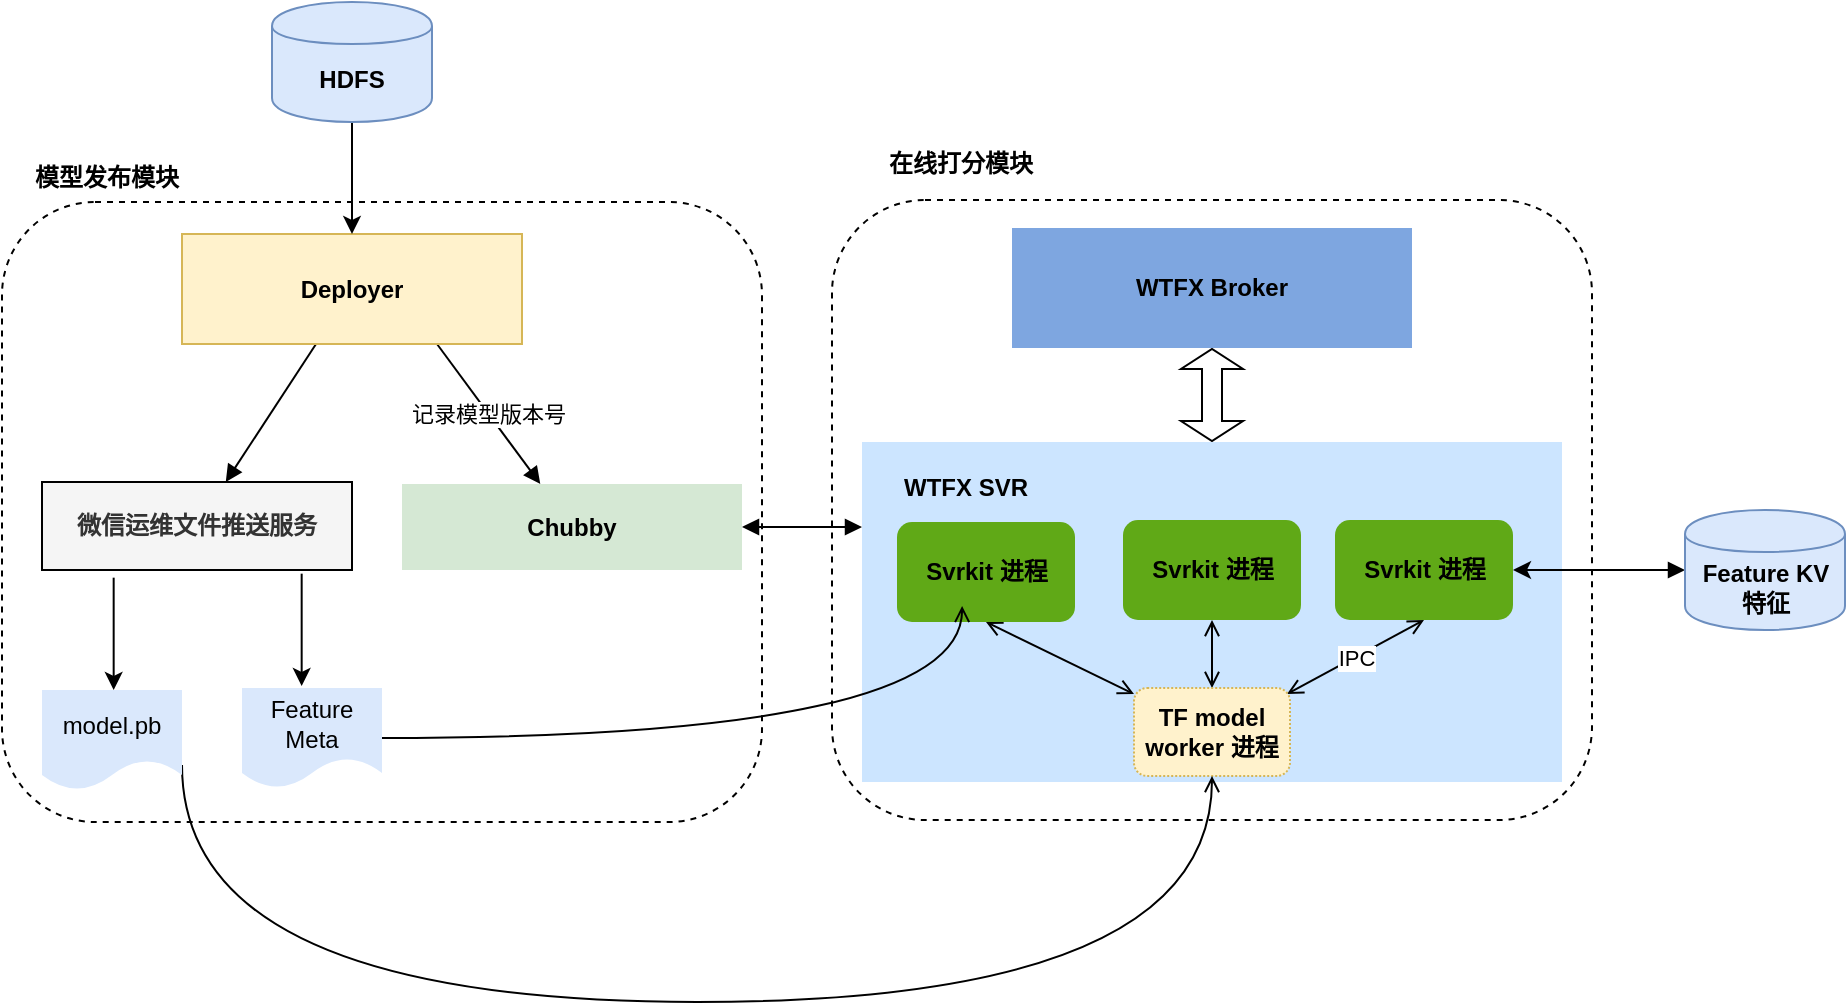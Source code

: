 <mxfile version="12.2.0" type="github" pages="1">
  <diagram id="jlg6p4hdJjAZT79-fy-0" name="Page-1">
    <mxGraphModel dx="-49" dy="-1994" grid="0" gridSize="10" guides="1" tooltips="1" connect="1" arrows="1" fold="1" page="1" pageScale="1" pageWidth="1169" pageHeight="827" math="0" shadow="0">
      <root>
        <mxCell id="0"/>
        <mxCell id="1" parent="0"/>
        <mxCell id="dnJMGfBmJFgWjtmACm4c-8" value="" style="rounded=1;whiteSpace=wrap;html=1;dashed=1;" vertex="1" parent="1">
          <mxGeometry x="1635" y="2689" width="380" height="310" as="geometry"/>
        </mxCell>
        <mxCell id="dnJMGfBmJFgWjtmACm4c-6" value="" style="rounded=1;whiteSpace=wrap;html=1;dashed=1;" vertex="1" parent="1">
          <mxGeometry x="1220" y="2690" width="380" height="310" as="geometry"/>
        </mxCell>
        <mxCell id="Jd4I1eh-sH8zsF8_gIa--13" style="rounded=0;orthogonalLoop=1;jettySize=auto;html=1;exitX=0.5;exitY=1;exitDx=0;exitDy=0;shape=flexArrow;startArrow=block;startSize=3;endSize=3;" parent="1" source="Jd4I1eh-sH8zsF8_gIa--1" target="Jd4I1eh-sH8zsF8_gIa--3" edge="1">
          <mxGeometry relative="1" as="geometry"/>
        </mxCell>
        <mxCell id="Jd4I1eh-sH8zsF8_gIa--1" value="&lt;b&gt;WTFX Broker&lt;/b&gt;" style="rounded=0;whiteSpace=wrap;html=1;labelBackgroundColor=none;strokeColor=none;strokeWidth=1;fillColor=#7EA6E0;" parent="1" vertex="1">
          <mxGeometry x="1725" y="2703" width="200" height="60" as="geometry"/>
        </mxCell>
        <mxCell id="Jd4I1eh-sH8zsF8_gIa--3" value="" style="rounded=0;whiteSpace=wrap;html=1;strokeColor=none;fillColor=#cce5ff;" parent="1" vertex="1">
          <mxGeometry x="1650" y="2810" width="350" height="170" as="geometry"/>
        </mxCell>
        <mxCell id="Jd4I1eh-sH8zsF8_gIa--15" style="edgeStyle=none;rounded=0;orthogonalLoop=1;jettySize=auto;html=1;exitX=0.5;exitY=1;exitDx=0;exitDy=0;startArrow=open;endArrow=open;endFill=0;startFill=0;" parent="1" source="Jd4I1eh-sH8zsF8_gIa--4" target="Jd4I1eh-sH8zsF8_gIa--7" edge="1">
          <mxGeometry relative="1" as="geometry"/>
        </mxCell>
        <mxCell id="Jd4I1eh-sH8zsF8_gIa--4" value="&lt;font color=&quot;#000000&quot;&gt;&lt;b&gt;Svrkit 进程&lt;/b&gt;&lt;/font&gt;" style="rounded=1;whiteSpace=wrap;html=1;dashed=1;dashPattern=1 1;strokeColor=none;strokeWidth=1;fillColor=#60a917;fontColor=#ffffff;" parent="1" vertex="1">
          <mxGeometry x="1667.5" y="2850" width="89" height="50" as="geometry"/>
        </mxCell>
        <mxCell id="Jd4I1eh-sH8zsF8_gIa--16" style="edgeStyle=none;rounded=0;orthogonalLoop=1;jettySize=auto;html=1;exitX=0.5;exitY=1;exitDx=0;exitDy=0;entryX=0.5;entryY=0;entryDx=0;entryDy=0;startArrow=open;startFill=0;endArrow=open;endFill=0;" parent="1" source="Jd4I1eh-sH8zsF8_gIa--5" target="Jd4I1eh-sH8zsF8_gIa--7" edge="1">
          <mxGeometry relative="1" as="geometry"/>
        </mxCell>
        <mxCell id="Jd4I1eh-sH8zsF8_gIa--5" value="&lt;font color=&quot;#000000&quot;&gt;&lt;b&gt;Svrkit 进程&lt;/b&gt;&lt;/font&gt;" style="rounded=1;whiteSpace=wrap;html=1;dashed=1;dashPattern=1 1;strokeColor=none;strokeWidth=1;fillColor=#60a917;fontColor=#ffffff;" parent="1" vertex="1">
          <mxGeometry x="1780.5" y="2849" width="89" height="50" as="geometry"/>
        </mxCell>
        <mxCell id="Jd4I1eh-sH8zsF8_gIa--17" value="IPC" style="edgeStyle=none;rounded=0;orthogonalLoop=1;jettySize=auto;html=1;exitX=0.5;exitY=1;exitDx=0;exitDy=0;entryX=0.981;entryY=0.068;entryDx=0;entryDy=0;entryPerimeter=0;startArrow=open;startFill=0;endArrow=open;endFill=0;" parent="1" source="Jd4I1eh-sH8zsF8_gIa--6" target="Jd4I1eh-sH8zsF8_gIa--7" edge="1">
          <mxGeometry relative="1" as="geometry"/>
        </mxCell>
        <mxCell id="Jd4I1eh-sH8zsF8_gIa--6" value="&lt;font color=&quot;#000000&quot;&gt;&lt;b&gt;Svrkit 进程&lt;/b&gt;&lt;/font&gt;" style="rounded=1;whiteSpace=wrap;html=1;dashed=1;dashPattern=1 1;strokeColor=none;strokeWidth=1;fillColor=#60a917;fontColor=#ffffff;" parent="1" vertex="1">
          <mxGeometry x="1886.5" y="2849" width="89" height="50" as="geometry"/>
        </mxCell>
        <mxCell id="Jd4I1eh-sH8zsF8_gIa--7" value="&lt;b&gt;TF model worker 进程&lt;/b&gt;" style="rounded=1;whiteSpace=wrap;html=1;dashed=1;dashPattern=1 1;strokeColor=#d6b656;strokeWidth=1;fillColor=#fff2cc;" parent="1" vertex="1">
          <mxGeometry x="1786" y="2933" width="78" height="44" as="geometry"/>
        </mxCell>
        <mxCell id="Jd4I1eh-sH8zsF8_gIa--18" value="&lt;b&gt;WTFX SVR&lt;/b&gt;" style="text;html=1;strokeColor=none;fillColor=none;align=center;verticalAlign=middle;whiteSpace=wrap;rounded=0;" parent="1" vertex="1">
          <mxGeometry x="1666.5" y="2823" width="70" height="20" as="geometry"/>
        </mxCell>
        <mxCell id="Jd4I1eh-sH8zsF8_gIa--20" value="" style="edgeStyle=none;rounded=0;orthogonalLoop=1;jettySize=auto;html=1;startArrow=block;" parent="1" source="Jd4I1eh-sH8zsF8_gIa--19" target="Jd4I1eh-sH8zsF8_gIa--6" edge="1">
          <mxGeometry relative="1" as="geometry"/>
        </mxCell>
        <mxCell id="Jd4I1eh-sH8zsF8_gIa--19" value="&lt;b&gt;Feature KV&lt;br&gt;特征&lt;/b&gt;" style="shape=cylinder;whiteSpace=wrap;html=1;boundedLbl=1;backgroundOutline=1;strokeColor=#6c8ebf;fillColor=#dae8fc;" parent="1" vertex="1">
          <mxGeometry x="2061.5" y="2844" width="80" height="60" as="geometry"/>
        </mxCell>
        <mxCell id="Jd4I1eh-sH8zsF8_gIa--25" value="" style="edgeStyle=none;rounded=0;orthogonalLoop=1;jettySize=auto;html=1;startArrow=none;endArrow=block;endFill=1;startFill=0;" parent="1" source="Jd4I1eh-sH8zsF8_gIa--21" target="Jd4I1eh-sH8zsF8_gIa--22" edge="1">
          <mxGeometry relative="1" as="geometry"/>
        </mxCell>
        <mxCell id="Jd4I1eh-sH8zsF8_gIa--38" value="记录模型版本号" style="rounded=0;orthogonalLoop=1;jettySize=auto;html=1;exitX=0.75;exitY=1;exitDx=0;exitDy=0;startArrow=none;startFill=0;endArrow=block;endFill=1;" parent="1" source="Jd4I1eh-sH8zsF8_gIa--21" target="Jd4I1eh-sH8zsF8_gIa--37" edge="1">
          <mxGeometry relative="1" as="geometry"/>
        </mxCell>
        <mxCell id="Jd4I1eh-sH8zsF8_gIa--21" value="&lt;b&gt;Deployer&lt;/b&gt;" style="rounded=0;whiteSpace=wrap;html=1;labelBackgroundColor=none;strokeColor=#d6b656;strokeWidth=1;fillColor=#fff2cc;" parent="1" vertex="1">
          <mxGeometry x="1310" y="2706" width="170" height="55" as="geometry"/>
        </mxCell>
        <mxCell id="Jd4I1eh-sH8zsF8_gIa--22" value="&lt;b&gt;微信运维文件推送服务&lt;/b&gt;" style="rounded=0;whiteSpace=wrap;html=1;labelBackgroundColor=none;strokeColor=#000000;strokeWidth=1;fillColor=#f5f5f5;fontColor=#333333;" parent="1" vertex="1">
          <mxGeometry x="1240" y="2830" width="155" height="44" as="geometry"/>
        </mxCell>
        <mxCell id="Jd4I1eh-sH8zsF8_gIa--35" style="edgeStyle=orthogonalEdgeStyle;curved=1;rounded=0;orthogonalLoop=1;jettySize=auto;html=1;exitX=1;exitY=0.75;exitDx=0;exitDy=0;entryX=0.5;entryY=1;entryDx=0;entryDy=0;startArrow=none;startFill=0;endArrow=open;endFill=0;" parent="1" source="Jd4I1eh-sH8zsF8_gIa--30" target="Jd4I1eh-sH8zsF8_gIa--7" edge="1">
          <mxGeometry relative="1" as="geometry">
            <Array as="points">
              <mxPoint x="1310" y="3090"/>
              <mxPoint x="1825" y="3090"/>
            </Array>
          </mxGeometry>
        </mxCell>
        <mxCell id="Jd4I1eh-sH8zsF8_gIa--30" value="model.pb" style="shape=document;whiteSpace=wrap;html=1;boundedLbl=1;strokeColor=none;fillColor=#dae8fc;" parent="1" vertex="1">
          <mxGeometry x="1240" y="2934" width="70" height="50" as="geometry"/>
        </mxCell>
        <mxCell id="Jd4I1eh-sH8zsF8_gIa--36" style="edgeStyle=orthogonalEdgeStyle;curved=1;rounded=0;orthogonalLoop=1;jettySize=auto;html=1;exitX=1;exitY=0.5;exitDx=0;exitDy=0;entryX=0.143;entryY=0.482;entryDx=0;entryDy=0;startArrow=none;startFill=0;endArrow=open;endFill=0;entryPerimeter=0;" parent="1" source="Jd4I1eh-sH8zsF8_gIa--31" target="Jd4I1eh-sH8zsF8_gIa--3" edge="1">
          <mxGeometry relative="1" as="geometry">
            <Array as="points">
              <mxPoint x="1700" y="2958"/>
            </Array>
          </mxGeometry>
        </mxCell>
        <mxCell id="Jd4I1eh-sH8zsF8_gIa--31" value="Feature Meta" style="shape=document;whiteSpace=wrap;html=1;boundedLbl=1;strokeColor=none;fillColor=#dae8fc;" parent="1" vertex="1">
          <mxGeometry x="1340" y="2933" width="70" height="50" as="geometry"/>
        </mxCell>
        <mxCell id="Jd4I1eh-sH8zsF8_gIa--39" style="edgeStyle=none;rounded=0;orthogonalLoop=1;jettySize=auto;html=1;exitX=1;exitY=0.5;exitDx=0;exitDy=0;startArrow=block;startFill=1;endArrow=block;endFill=1;entryX=0;entryY=0.25;entryDx=0;entryDy=0;" parent="1" source="Jd4I1eh-sH8zsF8_gIa--37" target="Jd4I1eh-sH8zsF8_gIa--3" edge="1">
          <mxGeometry relative="1" as="geometry"/>
        </mxCell>
        <mxCell id="Jd4I1eh-sH8zsF8_gIa--37" value="&lt;b&gt;Chubby&lt;/b&gt;" style="rounded=0;whiteSpace=wrap;html=1;labelBackgroundColor=none;strokeColor=none;strokeWidth=1;fillColor=#d5e8d4;" parent="1" vertex="1">
          <mxGeometry x="1420" y="2831" width="170" height="43" as="geometry"/>
        </mxCell>
        <mxCell id="dnJMGfBmJFgWjtmACm4c-3" style="edgeStyle=orthogonalEdgeStyle;rounded=0;orthogonalLoop=1;jettySize=auto;html=1;exitX=0.25;exitY=1;exitDx=0;exitDy=0;" edge="1" parent="1">
          <mxGeometry relative="1" as="geometry">
            <mxPoint x="1369.833" y="2932" as="targetPoint"/>
            <mxPoint x="1369.833" y="2875.833" as="sourcePoint"/>
          </mxGeometry>
        </mxCell>
        <mxCell id="dnJMGfBmJFgWjtmACm4c-5" value="" style="edgeStyle=orthogonalEdgeStyle;rounded=0;orthogonalLoop=1;jettySize=auto;html=1;" edge="1" parent="1" source="dnJMGfBmJFgWjtmACm4c-4" target="Jd4I1eh-sH8zsF8_gIa--21">
          <mxGeometry relative="1" as="geometry"/>
        </mxCell>
        <mxCell id="dnJMGfBmJFgWjtmACm4c-4" value="&lt;b&gt;HDFS&lt;/b&gt;" style="shape=cylinder;whiteSpace=wrap;html=1;boundedLbl=1;backgroundOutline=1;strokeColor=#6c8ebf;fillColor=#dae8fc;" vertex="1" parent="1">
          <mxGeometry x="1355" y="2590" width="80" height="60" as="geometry"/>
        </mxCell>
        <mxCell id="dnJMGfBmJFgWjtmACm4c-7" style="edgeStyle=orthogonalEdgeStyle;rounded=0;orthogonalLoop=1;jettySize=auto;html=1;exitX=0.25;exitY=1;exitDx=0;exitDy=0;" edge="1" parent="1">
          <mxGeometry relative="1" as="geometry">
            <mxPoint x="1275.833" y="2934" as="targetPoint"/>
            <mxPoint x="1275.833" y="2877.833" as="sourcePoint"/>
          </mxGeometry>
        </mxCell>
        <mxCell id="dnJMGfBmJFgWjtmACm4c-11" value="&lt;b&gt;模型发布模块&lt;/b&gt;" style="text;html=1;strokeColor=none;fillColor=none;align=center;verticalAlign=middle;whiteSpace=wrap;rounded=0;dashed=1;" vertex="1" parent="1">
          <mxGeometry x="1235" y="2668" width="75" height="20" as="geometry"/>
        </mxCell>
        <mxCell id="dnJMGfBmJFgWjtmACm4c-12" value="&lt;b&gt;在线打分模块&lt;/b&gt;" style="text;html=1;strokeColor=none;fillColor=none;align=center;verticalAlign=middle;whiteSpace=wrap;rounded=0;dashed=1;" vertex="1" parent="1">
          <mxGeometry x="1661.5" y="2661" width="75" height="20" as="geometry"/>
        </mxCell>
      </root>
    </mxGraphModel>
  </diagram>
</mxfile>

